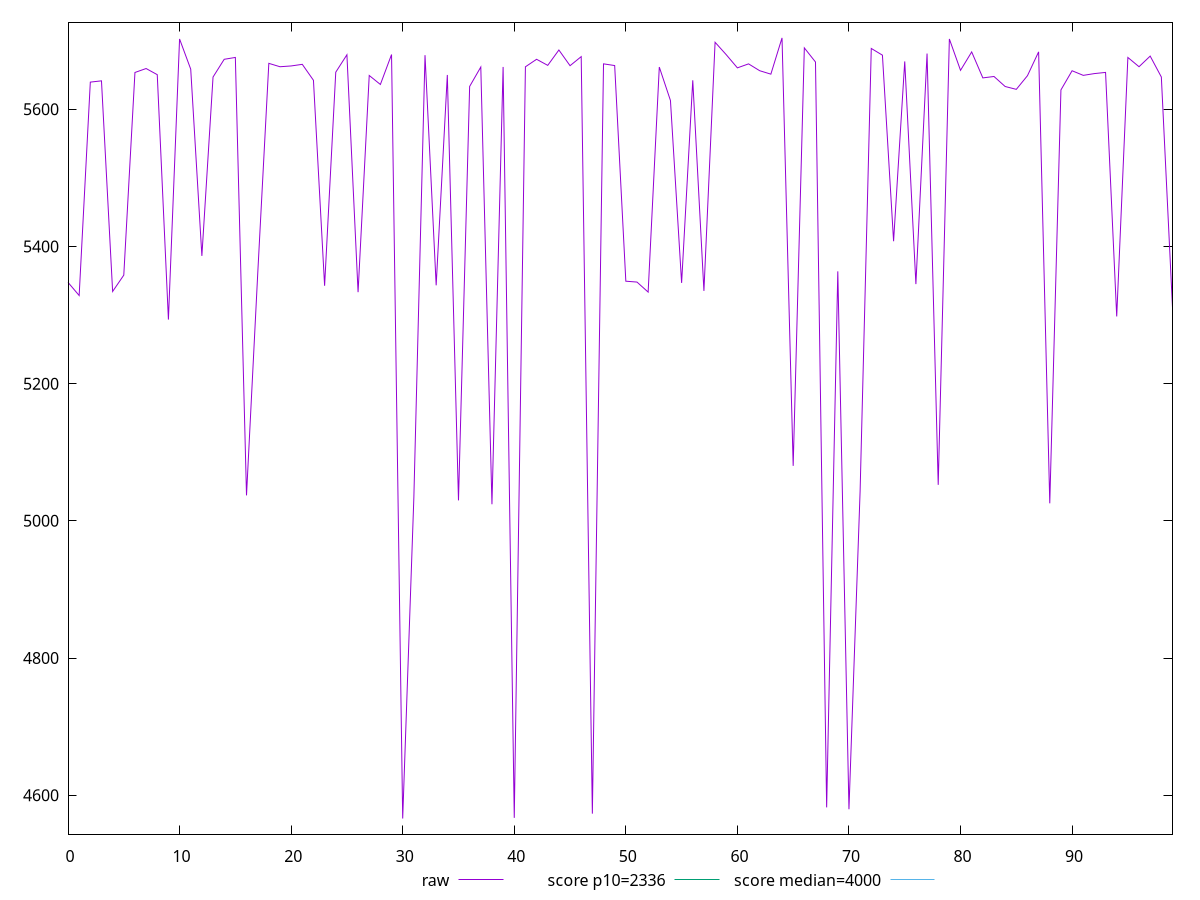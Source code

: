 reset

$raw <<EOF
0 5347.6370000000015
1 5328.471
2 5639.5380000000005
3 5641.397999999999
4 5334.354000000001
5 5358.185999999999
6 5653.594000000001
7 5659.348999999998
8 5650.399000000001
9 5293.4400000000005
10 5702.434999999998
11 5658.412000000002
12 5386.220999999998
13 5646.950999999997
14 5672.805
15 5675.504999999999
16 5037.132
17 5358.465
18 5666.898999999999
19 5661.955000000001
20 5663.109
21 5665.462
22 5642.212999999999
23 5342.665
24 5654.009999999998
25 5679.412999999999
26 5333.299999999998
27 5649.219999999998
28 5636.105000000002
29 5679.745000000002
30 4566.079
31 5033.811000000001
32 5678.804000000002
33 5343.296999999999
34 5649.9479999999985
35 5029.811000000001
36 5633.218999999998
37 5661.527999999998
38 5024.174000000001
39 5661.696999999998
40 4567.075999999999
41 5661.8589999999995
42 5672.826999999998
43 5663.960999999999
44 5686.353000000002
45 5663.470999999998
46 5676.701000000002
47 4573.115
48 5666.173999999997
49 5663.6849999999995
50 5349.325000000001
51 5348.0639999999985
52 5333.447999999999
53 5661.489
54 5612.744999999999
55 5346.823
56 5642.176000000001
57 5335.1630000000005
58 5697.603999999999
59 5679.514999999999
60 5660.317000000002
61 5666.131000000002
62 5656.149000000001
63 5651.155000000001
64 5703.983000000002
65 5080.169999999999
66 5689.438000000002
67 5668.847999999998
68 4582.347
69 5363.653999999998
70 4579.576999999999
71 5043.446000000001
72 5688.616
73 5678.815999999999
74 5407.600000000002
75 5669.7080000000005
76 5345.134999999999
77 5681.195999999998
78 5052.452000000001
79 5702.432000000001
80 5656.709999999998
81 5683.536000000002
82 5645.696000000002
83 5647.754999999999
84 5633.148000000001
85 5628.991999999999
86 5648.906999999998
87 5683.659999999999
88 5025.555999999999
89 5628.158000000002
90 5656.113000000001
91 5649.386999999999
92 5651.977000000002
93 5653.681999999998
94 5297.943000000001
95 5675.474000000002
96 5661.98
97 5677.477000000003
98 5646.981
99 5310.846999999998
EOF

set key outside below
set xrange [0:99]
set yrange [4543.32092:5726.741080000002]
set trange [4543.32092:5726.741080000002]
set terminal svg size 640, 500 enhanced background rgb 'white'
set output "reports/report_00033_2021-03-01T14-23-16.841Z/first-meaningful-paint/samples/astro/raw/values.svg"

plot $raw title "raw" with line, \
     2336 title "score p10=2336", \
     4000 title "score median=4000"

reset

